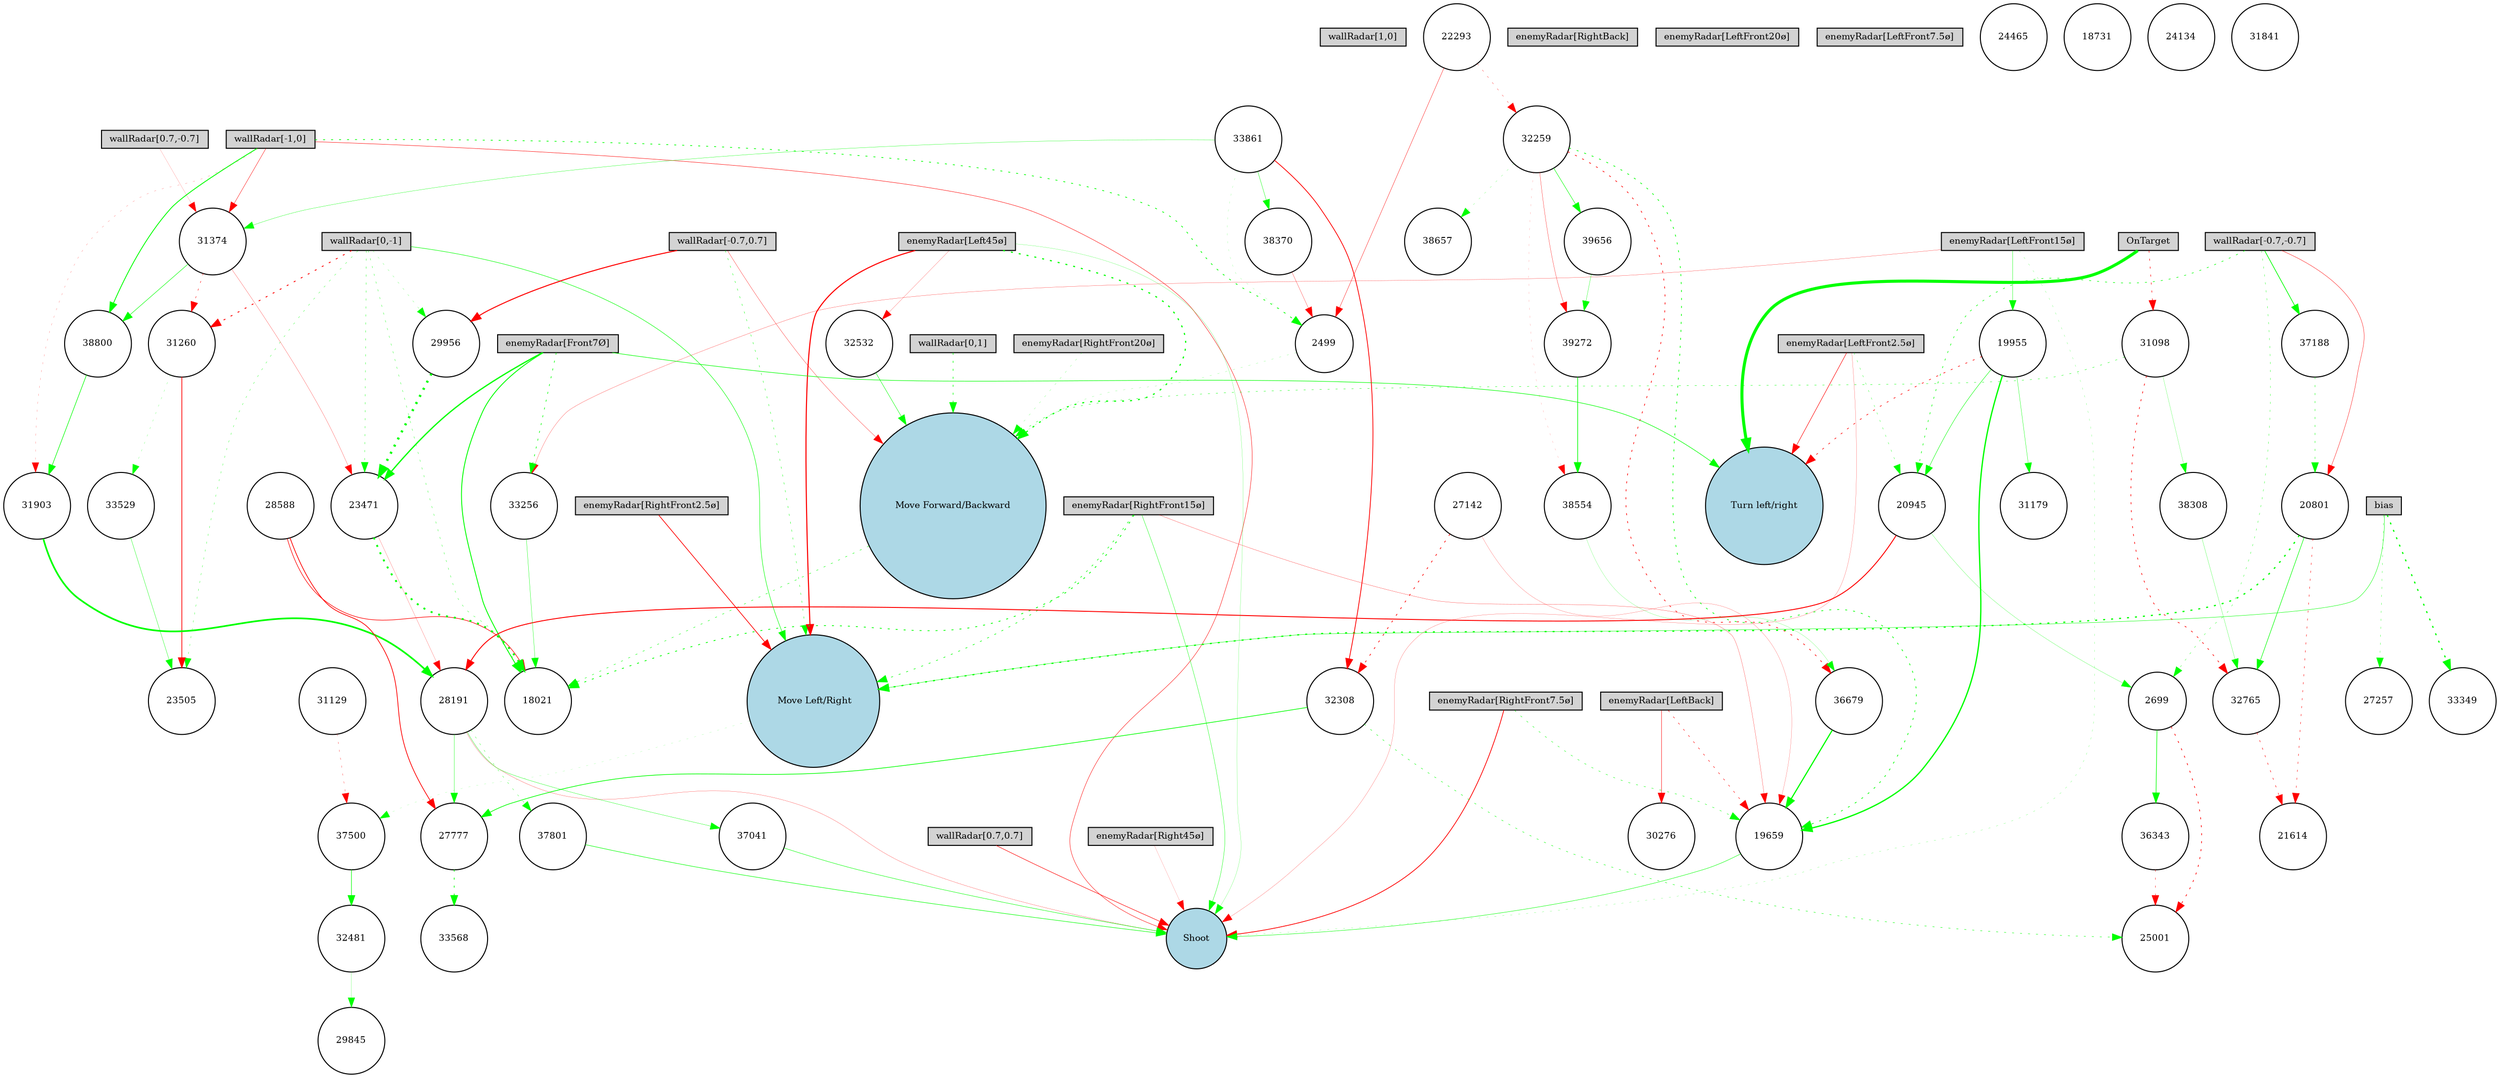 digraph {
	node [fontsize=9 height=0.2 shape=circle width=0.2]
	"wallRadar[1,0]" [fillcolor=lightgray shape=box style=filled]
	"wallRadar[0,1]" [fillcolor=lightgray shape=box style=filled]
	"wallRadar[-1,0]" [fillcolor=lightgray shape=box style=filled]
	"wallRadar[0,-1]" [fillcolor=lightgray shape=box style=filled]
	"wallRadar[0.7,0.7]" [fillcolor=lightgray shape=box style=filled]
	"wallRadar[-0.7,0.7]" [fillcolor=lightgray shape=box style=filled]
	"wallRadar[-0.7,-0.7]" [fillcolor=lightgray shape=box style=filled]
	"wallRadar[0.7,-0.7]" [fillcolor=lightgray shape=box style=filled]
	"enemyRadar[RightBack]" [fillcolor=lightgray shape=box style=filled]
	"enemyRadar[LeftBack]" [fillcolor=lightgray shape=box style=filled]
	"enemyRadar[Right45ø]" [fillcolor=lightgray shape=box style=filled]
	"enemyRadar[Left45ø]" [fillcolor=lightgray shape=box style=filled]
	"enemyRadar[RightFront20ø]" [fillcolor=lightgray shape=box style=filled]
	"enemyRadar[LeftFront20ø]" [fillcolor=lightgray shape=box style=filled]
	"enemyRadar[RightFront15ø]" [fillcolor=lightgray shape=box style=filled]
	"enemyRadar[LeftFront15ø]" [fillcolor=lightgray shape=box style=filled]
	"enemyRadar[RightFront7.5ø]" [fillcolor=lightgray shape=box style=filled]
	"enemyRadar[LeftFront7.5ø]" [fillcolor=lightgray shape=box style=filled]
	"enemyRadar[RightFront2.5ø]" [fillcolor=lightgray shape=box style=filled]
	"enemyRadar[LeftFront2.5ø]" [fillcolor=lightgray shape=box style=filled]
	"enemyRadar[Front7Ø]" [fillcolor=lightgray shape=box style=filled]
	OnTarget [fillcolor=lightgray shape=box style=filled]
	bias [fillcolor=lightgray shape=box style=filled]
	Shoot [fillcolor=lightblue style=filled]
	"Move Forward/Backward" [fillcolor=lightblue style=filled]
	" Move Left/Right" [fillcolor=lightblue style=filled]
	"Turn left/right" [fillcolor=lightblue style=filled]
	27777 [fillcolor=white style=filled]
	29956 [fillcolor=white style=filled]
	27142 [fillcolor=white style=filled]
	32259 [fillcolor=white style=filled]
	38657 [fillcolor=white style=filled]
	2699 [fillcolor=white style=filled]
	31374 [fillcolor=white style=filled]
	38800 [fillcolor=white style=filled]
	24465 [fillcolor=white style=filled]
	32532 [fillcolor=white style=filled]
	22293 [fillcolor=white style=filled]
	29845 [fillcolor=white style=filled]
	31129 [fillcolor=white style=filled]
	38554 [fillcolor=white style=filled]
	31260 [fillcolor=white style=filled]
	28191 [fillcolor=white style=filled]
	31903 [fillcolor=white style=filled]
	33568 [fillcolor=white style=filled]
	38308 [fillcolor=white style=filled]
	25001 [fillcolor=white style=filled]
	37801 [fillcolor=white style=filled]
	18731 [fillcolor=white style=filled]
	28588 [fillcolor=white style=filled]
	23471 [fillcolor=white style=filled]
	37041 [fillcolor=white style=filled]
	32308 [fillcolor=white style=filled]
	20801 [fillcolor=white style=filled]
	2499 [fillcolor=white style=filled]
	30276 [fillcolor=white style=filled]
	33349 [fillcolor=white style=filled]
	24134 [fillcolor=white style=filled]
	33861 [fillcolor=white style=filled]
	36679 [fillcolor=white style=filled]
	37188 [fillcolor=white style=filled]
	19659 [fillcolor=white style=filled]
	31179 [fillcolor=white style=filled]
	20945 [fillcolor=white style=filled]
	23505 [fillcolor=white style=filled]
	31841 [fillcolor=white style=filled]
	32481 [fillcolor=white style=filled]
	38370 [fillcolor=white style=filled]
	18021 [fillcolor=white style=filled]
	33256 [fillcolor=white style=filled]
	39272 [fillcolor=white style=filled]
	39656 [fillcolor=white style=filled]
	21614 [fillcolor=white style=filled]
	19955 [fillcolor=white style=filled]
	33529 [fillcolor=white style=filled]
	36343 [fillcolor=white style=filled]
	27257 [fillcolor=white style=filled]
	31098 [fillcolor=white style=filled]
	37500 [fillcolor=white style=filled]
	32765 [fillcolor=white style=filled]
	"enemyRadar[RightFront2.5ø]" -> " Move Left/Right" [color=red penwidth=0.6973548242275768 style=solid]
	"enemyRadar[RightFront15ø]" -> " Move Left/Right" [color=green penwidth=0.5531543244923065 style=dotted]
	"enemyRadar[Left45ø]" -> "Move Forward/Backward" [color=green penwidth=1.1685437301138242 style=dotted]
	"enemyRadar[LeftFront2.5ø]" -> "Turn left/right" [color=red penwidth=0.48367680506327315 style=solid]
	"wallRadar[-1,0]" -> Shoot [color=red penwidth=0.39943298669628347 style=solid]
	"enemyRadar[Left45ø]" -> " Move Left/Right" [color=red penwidth=1.0795130420095416 style=solid]
	"enemyRadar[Front7Ø]" -> "Turn left/right" [color=green penwidth=0.5386132154987725 style=solid]
	"enemyRadar[Left45ø]" -> Shoot [color=green penwidth=0.16208036138640936 style=solid]
	"enemyRadar[RightFront7.5ø]" -> Shoot [color=red penwidth=0.737126107424185 style=solid]
	"wallRadar[0,1]" -> "Move Forward/Backward" [color=green penwidth=0.5665175932249245 style=dotted]
	"enemyRadar[RightFront20ø]" -> "Move Forward/Backward" [color=green penwidth=0.15749630449910912 style=dotted]
	"wallRadar[-0.7,0.7]" -> " Move Left/Right" [color=green penwidth=0.3549540068260887 style=dotted]
	"enemyRadar[LeftFront2.5ø]" -> Shoot [color=red penwidth=0.1638011795084906 style=solid]
	OnTarget -> "Turn left/right" [color=green penwidth=3.0410901133259927 style=solid]
	"enemyRadar[RightFront15ø]" -> Shoot [color=green penwidth=0.3379288816464525 style=solid]
	"wallRadar[0.7,0.7]" -> Shoot [color=red penwidth=0.4757574038202941 style=solid]
	bias -> " Move Left/Right" [color=green penwidth=0.384008499292928 style=solid]
	"enemyRadar[LeftFront15ø]" -> Shoot [color=green penwidth=0.16076744780658625 style=dotted]
	2499 -> "Move Forward/Backward" [color=green penwidth=0.14010759434259237 style=dotted]
	"wallRadar[-1,0]" -> 2499 [color=green penwidth=0.7070299039781831 style=dotted]
	"wallRadar[0,-1]" -> " Move Left/Right" [color=green penwidth=0.47032995724405424 style=solid]
	"enemyRadar[Front7Ø]" -> 18021 [color=green penwidth=0.8637090777799297 style=solid]
	"enemyRadar[RightFront15ø]" -> 18021 [color=green penwidth=0.7701712728086316 style=dotted]
	"enemyRadar[RightFront15ø]" -> 19659 [color=red penwidth=0.20990932451870298 style=solid]
	19659 -> Shoot [color=green penwidth=0.40355537102057637 style=solid]
	"enemyRadar[LeftFront15ø]" -> 19955 [color=green penwidth=0.32430799855643977 style=solid]
	19955 -> "Turn left/right" [color=red penwidth=0.5886288671726735 style=dotted]
	"wallRadar[-0.7,-0.7]" -> 2699 [color=green penwidth=0.29192151184084714 style=dotted]
	"wallRadar[-0.7,-0.7]" -> 20801 [color=red penwidth=0.3418872019200666 style=solid]
	20801 -> " Move Left/Right" [color=green penwidth=1.2695937386986857 style=dotted]
	"wallRadar[-0.7,-0.7]" -> 20945 [color=green penwidth=0.5457562587085791 style=dotted]
	20945 -> 2699 [color=green penwidth=0.19898478413506948 style=solid]
	"enemyRadar[RightFront7.5ø]" -> 19659 [color=green penwidth=0.37665173436674193 style=dotted]
	"wallRadar[0,-1]" -> 18021 [color=green penwidth=0.2891355890564721 style=dotted]
	22293 -> 2499 [color=red penwidth=0.3315011902514147 style=solid]
	"wallRadar[0,-1]" -> 23471 [color=green penwidth=0.3101965080092006 style=dotted]
	23471 -> 18021 [color=green penwidth=1.8286654710120893 style=dotted]
	"wallRadar[0,-1]" -> 23505 [color=green penwidth=0.2669945111605152 style=dotted]
	"wallRadar[-0.7,0.7]" -> "Move Forward/Backward" [color=red penwidth=0.26369876008097126 style=solid]
	2699 -> 25001 [color=red penwidth=0.6672898727227558 style=dotted]
	"Move Forward/Backward" -> 18021 [color=green penwidth=0.4104083011929728 style=dotted]
	bias -> 27257 [color=green penwidth=0.26117377036330947 style=dotted]
	19955 -> 19659 [color=green penwidth=1.292410137770366 style=solid]
	20801 -> 21614 [color=red penwidth=0.40656473978203034 style=dotted]
	28191 -> Shoot [color=red penwidth=0.1888061154417957 style=solid]
	28588 -> 27777 [color=red penwidth=0.7268747881079041 style=solid]
	23471 -> 28191 [color=red penwidth=0.16361519634668234 style=solid]
	"wallRadar[0,-1]" -> 29956 [color=green penwidth=0.17330315448215838 style=dotted]
	29956 -> 23471 [color=green penwidth=2.442419611423444 style=dotted]
	20945 -> 28191 [color=red penwidth=0.9214243021585308 style=solid]
	OnTarget -> 31098 [color=red penwidth=0.5007486519066837 style=dotted]
	31098 -> "Move Forward/Backward" [color=green penwidth=0.35187133125105896 style=dotted]
	19955 -> 31179 [color=green penwidth=0.3102760650787486 style=solid]
	"wallRadar[0,-1]" -> 31260 [color=red penwidth=0.8451714103542743 style=dotted]
	31260 -> 23505 [color=red penwidth=0.7422678565030036 style=solid]
	"wallRadar[-1,0]" -> 31374 [color=red penwidth=0.36176186427602974 style=solid]
	"wallRadar[-1,0]" -> 31903 [color=red penwidth=0.14972667240777618 style=dotted]
	31903 -> 28191 [color=green penwidth=1.6870706870282584 style=solid]
	32308 -> 25001 [color=green penwidth=0.4103654683771125 style=dotted]
	32481 -> 29845 [color=green penwidth=0.16419977273013628 style=solid]
	"enemyRadar[Left45ø]" -> 32532 [color=red penwidth=0.16232292828180406 style=solid]
	32532 -> "Move Forward/Backward" [color=green penwidth=0.4146879499231514 style=solid]
	20801 -> 32765 [color=green penwidth=0.5242275541852457 style=solid]
	32765 -> 21614 [color=red penwidth=0.45556796521820775 style=dotted]
	"enemyRadar[Front7Ø]" -> 33256 [color=green penwidth=0.5770835963040059 style=dotted]
	33256 -> 18021 [color=green penwidth=0.30131774305635384 style=solid]
	bias -> 33349 [color=green penwidth=1.2016372495926553 style=dotted]
	31260 -> 33529 [color=green penwidth=0.16311623877991147 style=dotted]
	33529 -> 23505 [color=green penwidth=0.31629044649383076 style=solid]
	27777 -> 33568 [color=green penwidth=0.6825551427450072 style=dotted]
	27142 -> 32308 [color=red penwidth=0.6722119704326835 style=dotted]
	33861 -> 2499 [color=green penwidth=0.11467365638343471 style=dotted]
	"enemyRadar[LeftFront2.5ø]" -> 20945 [color=green penwidth=0.27390517176379414 style=dotted]
	31098 -> 32765 [color=red penwidth=0.6277101506871137 style=dotted]
	33861 -> 31374 [color=green penwidth=0.2634279172339129 style=solid]
	22293 -> 32259 [color=red penwidth=0.2526091873698637 style=dotted]
	"enemyRadar[LeftFront15ø]" -> 33256 [color=red penwidth=0.19783438527135228 style=solid]
	32259 -> 19659 [color=green penwidth=0.6743900321187873 style=dotted]
	"enemyRadar[Front7Ø]" -> 23471 [color=green penwidth=1.2787546549037243 style=solid]
	2699 -> 36343 [color=green penwidth=0.6017795936054919 style=solid]
	36343 -> 25001 [color=red penwidth=0.3497528482181101 style=dotted]
	33861 -> 32308 [color=red penwidth=0.7690233890746639 style=solid]
	32259 -> 36679 [color=red penwidth=0.6476342422911975 style=dotted]
	36679 -> 19659 [color=green penwidth=1.1651696860417098 style=solid]
	28191 -> 37041 [color=green penwidth=0.2885629085233301 style=solid]
	37041 -> Shoot [color=green penwidth=0.4138544155332968 style=solid]
	31374 -> 23471 [color=red penwidth=0.20115355738829227 style=solid]
	"wallRadar[-0.7,-0.7]" -> 37188 [color=green penwidth=0.6909450719468194 style=solid]
	37188 -> 20801 [color=green penwidth=0.38844264165821507 style=dotted]
	28588 -> 18021 [color=red penwidth=0.5700305095426756 style=solid]
	31129 -> 37500 [color=red penwidth=0.24400967103979765 style=dotted]
	32308 -> 27777 [color=green penwidth=0.6660259819315858 style=solid]
	"enemyRadar[LeftBack]" -> 30276 [color=red penwidth=0.41480105469955597 style=solid]
	28191 -> 37801 [color=green penwidth=0.27303850495872195 style=dotted]
	37801 -> Shoot [color=green penwidth=0.4872317217057196 style=solid]
	19955 -> 20945 [color=green penwidth=0.42038859057613165 style=solid]
	31098 -> 38308 [color=green penwidth=0.1867019828293529 style=solid]
	38308 -> 32765 [color=green penwidth=0.2150971920966096 style=solid]
	33861 -> 38370 [color=green penwidth=0.33760741010681106 style=solid]
	38370 -> 2499 [color=red penwidth=0.22981988652578964 style=solid]
	32259 -> 38554 [color=red penwidth=0.10412989309852999 style=dotted]
	38554 -> 36679 [color=green penwidth=0.15180015764439872 style=solid]
	"wallRadar[-0.7,0.7]" -> 29956 [color=red penwidth=1.0059507044437688 style=solid]
	32259 -> 38657 [color=green penwidth=0.16036405951646987 style=dotted]
	" Move Left/Right" -> 37500 [color=green penwidth=0.10192187208594435 style=dotted]
	"enemyRadar[LeftBack]" -> 19659 [color=red penwidth=0.454215808181629 style=dotted]
	"wallRadar[-1,0]" -> 38800 [color=green penwidth=0.8271532201606432 style=solid]
	38800 -> 31903 [color=green penwidth=0.5646660872179826 style=solid]
	"enemyRadar[Right45ø]" -> Shoot [color=red penwidth=0.11517365804874852 style=solid]
	31374 -> 31260 [color=red penwidth=0.3907795893290771 style=dotted]
	31374 -> 38800 [color=green penwidth=0.4599728942990591 style=solid]
	32259 -> 39272 [color=red penwidth=0.2586628603827663 style=solid]
	39272 -> 38554 [color=green penwidth=0.6608258174530618 style=solid]
	37500 -> 32481 [color=green penwidth=0.5575936866080367 style=solid]
	"wallRadar[0.7,-0.7]" -> 31374 [color=red penwidth=0.11842018199950595 style=solid]
	27142 -> 19659 [color=red penwidth=0.15570821475156943 style=solid]
	28191 -> 27777 [color=green penwidth=0.2987244247892405 style=solid]
	32259 -> 39656 [color=green penwidth=0.45841909302737116 style=solid]
	39656 -> 39272 [color=green penwidth=0.27379774943096397 style=solid]
}
